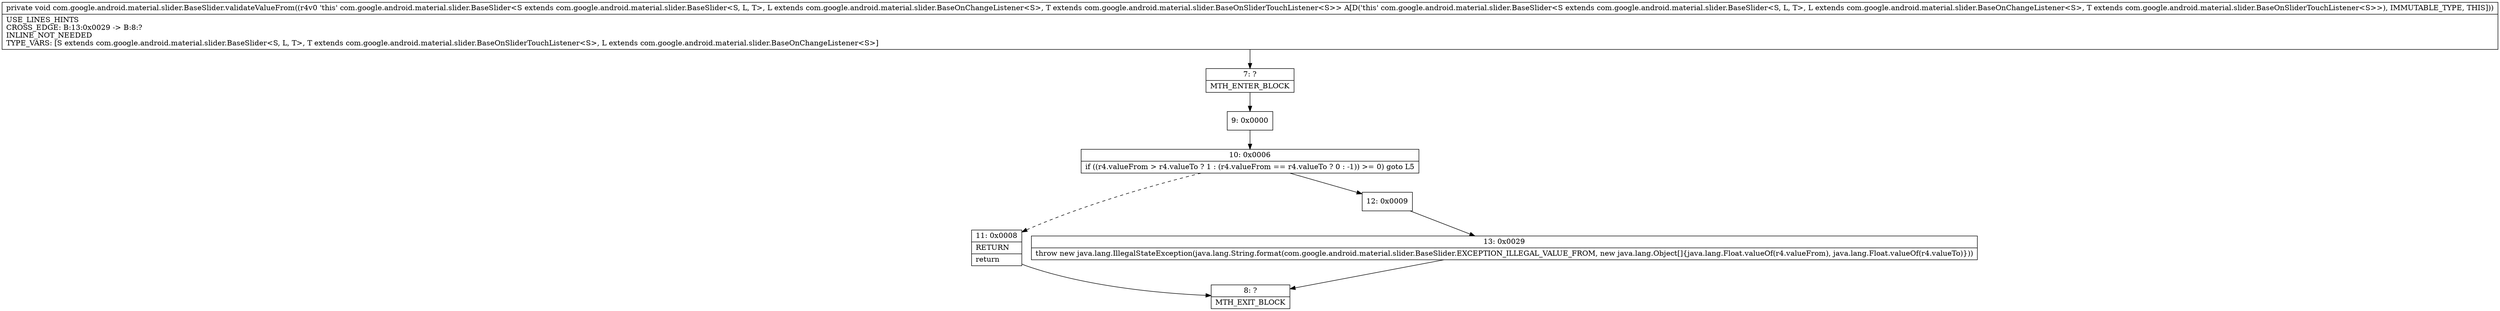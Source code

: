 digraph "CFG forcom.google.android.material.slider.BaseSlider.validateValueFrom()V" {
Node_7 [shape=record,label="{7\:\ ?|MTH_ENTER_BLOCK\l}"];
Node_9 [shape=record,label="{9\:\ 0x0000}"];
Node_10 [shape=record,label="{10\:\ 0x0006|if ((r4.valueFrom \> r4.valueTo ? 1 : (r4.valueFrom == r4.valueTo ? 0 : \-1)) \>= 0) goto L5\l}"];
Node_11 [shape=record,label="{11\:\ 0x0008|RETURN\l|return\l}"];
Node_8 [shape=record,label="{8\:\ ?|MTH_EXIT_BLOCK\l}"];
Node_12 [shape=record,label="{12\:\ 0x0009}"];
Node_13 [shape=record,label="{13\:\ 0x0029|throw new java.lang.IllegalStateException(java.lang.String.format(com.google.android.material.slider.BaseSlider.EXCEPTION_ILLEGAL_VALUE_FROM, new java.lang.Object[]\{java.lang.Float.valueOf(r4.valueFrom), java.lang.Float.valueOf(r4.valueTo)\}))\l}"];
MethodNode[shape=record,label="{private void com.google.android.material.slider.BaseSlider.validateValueFrom((r4v0 'this' com.google.android.material.slider.BaseSlider\<S extends com.google.android.material.slider.BaseSlider\<S, L, T\>, L extends com.google.android.material.slider.BaseOnChangeListener\<S\>, T extends com.google.android.material.slider.BaseOnSliderTouchListener\<S\>\> A[D('this' com.google.android.material.slider.BaseSlider\<S extends com.google.android.material.slider.BaseSlider\<S, L, T\>, L extends com.google.android.material.slider.BaseOnChangeListener\<S\>, T extends com.google.android.material.slider.BaseOnSliderTouchListener\<S\>\>), IMMUTABLE_TYPE, THIS]))  | USE_LINES_HINTS\lCROSS_EDGE: B:13:0x0029 \-\> B:8:?\lINLINE_NOT_NEEDED\lTYPE_VARS: [S extends com.google.android.material.slider.BaseSlider\<S, L, T\>, T extends com.google.android.material.slider.BaseOnSliderTouchListener\<S\>, L extends com.google.android.material.slider.BaseOnChangeListener\<S\>]\l}"];
MethodNode -> Node_7;Node_7 -> Node_9;
Node_9 -> Node_10;
Node_10 -> Node_11[style=dashed];
Node_10 -> Node_12;
Node_11 -> Node_8;
Node_12 -> Node_13;
Node_13 -> Node_8;
}

